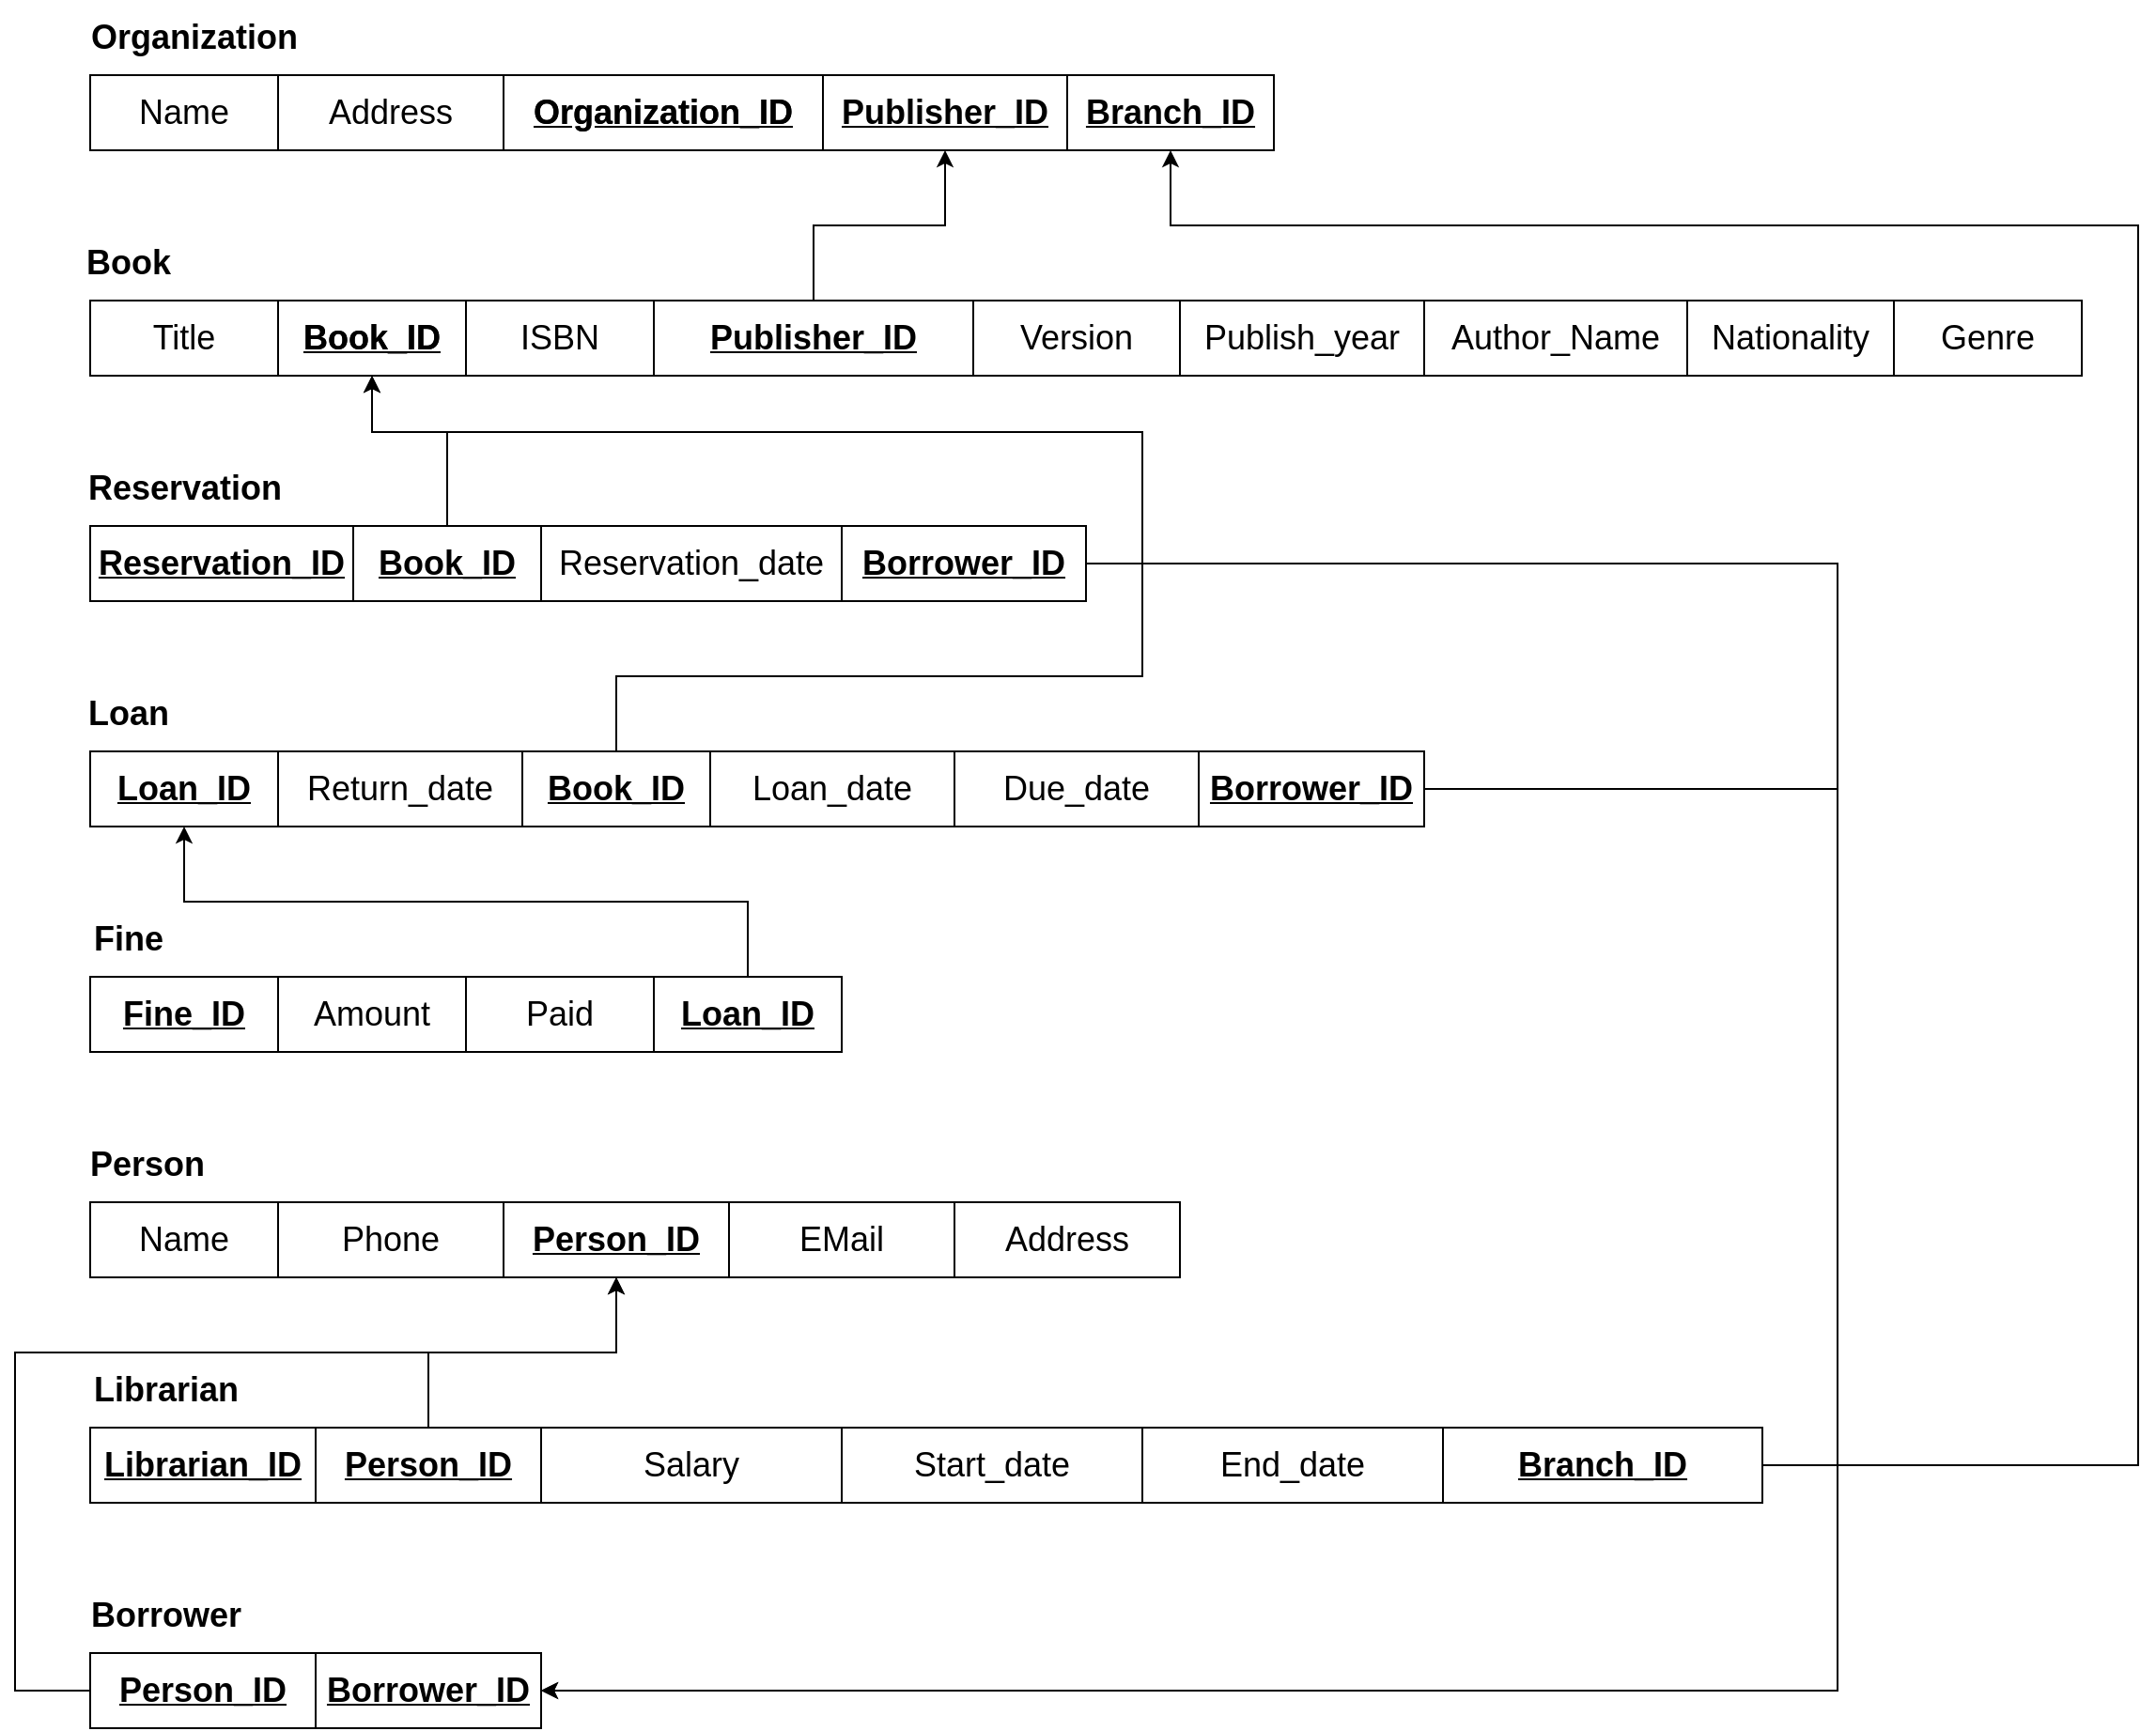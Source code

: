 <mxfile version="20.3.0" type="device"><diagram id="R2lEEEUBdFMjLlhIrx00" name="Page-1"><mxGraphModel dx="2302" dy="1225" grid="1" gridSize="10" guides="1" tooltips="1" connect="1" arrows="1" fold="1" page="1" pageScale="1" pageWidth="850" pageHeight="1100" math="0" shadow="0" extFonts="Permanent Marker^https://fonts.googleapis.com/css?family=Permanent+Marker"><root><mxCell id="0"/><mxCell id="1" parent="0"/><mxCell id="3N9pXRzrCpbUJ6rccx5e-1" value="Organization" style="text;strokeColor=none;fillColor=none;html=1;fontSize=18;fontStyle=1;verticalAlign=middle;align=center;" parent="1" vertex="1"><mxGeometry x="130" y="120" width="90" height="40" as="geometry"/></mxCell><mxCell id="3N9pXRzrCpbUJ6rccx5e-2" value="Book" style="text;strokeColor=none;fillColor=none;html=1;fontSize=18;fontStyle=1;verticalAlign=middle;align=center;" parent="1" vertex="1"><mxGeometry x="100" y="240" width="80" height="40" as="geometry"/></mxCell><mxCell id="3N9pXRzrCpbUJ6rccx5e-7" value="Person" style="text;strokeColor=none;fillColor=none;html=1;fontSize=18;fontStyle=1;verticalAlign=middle;align=center;" parent="1" vertex="1"><mxGeometry x="100" y="720" width="100" height="40" as="geometry"/></mxCell><mxCell id="3N9pXRzrCpbUJ6rccx5e-9" value="Reservation" style="text;strokeColor=none;fillColor=none;html=1;fontSize=18;fontStyle=1;verticalAlign=middle;align=center;" parent="1" vertex="1"><mxGeometry x="120" y="360" width="100" height="40" as="geometry"/></mxCell><mxCell id="3N9pXRzrCpbUJ6rccx5e-10" value="Loan" style="text;strokeColor=none;fillColor=none;html=1;fontSize=18;fontStyle=1;verticalAlign=middle;align=center;" parent="1" vertex="1"><mxGeometry x="90" y="480" width="100" height="40" as="geometry"/></mxCell><mxCell id="3N9pXRzrCpbUJ6rccx5e-11" value="Fine" style="text;strokeColor=none;fillColor=none;html=1;fontSize=18;fontStyle=1;verticalAlign=middle;align=center;" parent="1" vertex="1"><mxGeometry x="90" y="600" width="100" height="40" as="geometry"/></mxCell><mxCell id="3N9pXRzrCpbUJ6rccx5e-167" value="Name" style="whiteSpace=wrap;html=1;align=center;strokeColor=default;fontSize=18;fillColor=none;" parent="1" vertex="1"><mxGeometry x="120" y="160" width="100" height="40" as="geometry"/></mxCell><mxCell id="3N9pXRzrCpbUJ6rccx5e-168" value="Title" style="whiteSpace=wrap;html=1;align=center;strokeColor=default;fontSize=18;fillColor=none;" parent="1" vertex="1"><mxGeometry x="120" y="280" width="100" height="40" as="geometry"/></mxCell><mxCell id="3N9pXRzrCpbUJ6rccx5e-175" value="Reservation_ID" style="whiteSpace=wrap;html=1;align=center;strokeColor=default;fontSize=18;fillColor=none;fontStyle=5" parent="1" vertex="1"><mxGeometry x="120" y="400" width="140" height="40" as="geometry"/></mxCell><mxCell id="3N9pXRzrCpbUJ6rccx5e-176" value="Loan_ID" style="whiteSpace=wrap;html=1;align=center;strokeColor=default;fontSize=18;fillColor=none;fontStyle=5" parent="1" vertex="1"><mxGeometry x="120" y="520" width="100" height="40" as="geometry"/></mxCell><mxCell id="3N9pXRzrCpbUJ6rccx5e-177" value="Fine_ID" style="whiteSpace=wrap;html=1;align=center;strokeColor=default;fontSize=18;fillColor=none;fontStyle=5" parent="1" vertex="1"><mxGeometry x="120" y="640" width="100" height="40" as="geometry"/></mxCell><mxCell id="3N9pXRzrCpbUJ6rccx5e-178" value="Genre" style="whiteSpace=wrap;html=1;align=center;strokeColor=default;fontSize=18;fillColor=none;" parent="1" vertex="1"><mxGeometry x="1080" y="280" width="100" height="40" as="geometry"/></mxCell><mxCell id="3N9pXRzrCpbUJ6rccx5e-180" value="Phone" style="whiteSpace=wrap;html=1;align=center;strokeColor=default;fontSize=18;fillColor=none;" parent="1" vertex="1"><mxGeometry x="220" y="760" width="120" height="40" as="geometry"/></mxCell><mxCell id="3N9pXRzrCpbUJ6rccx5e-181" value="&lt;b&gt;Person_ID&lt;/b&gt;" style="whiteSpace=wrap;html=1;align=center;strokeColor=default;fontSize=18;fillColor=none;fontStyle=4" parent="1" vertex="1"><mxGeometry x="340" y="760" width="120" height="40" as="geometry"/></mxCell><mxCell id="3N9pXRzrCpbUJ6rccx5e-182" value="EMail" style="whiteSpace=wrap;html=1;align=center;strokeColor=default;fontSize=18;fillColor=none;" parent="1" vertex="1"><mxGeometry x="460" y="760" width="120" height="40" as="geometry"/></mxCell><mxCell id="3N9pXRzrCpbUJ6rccx5e-191" value="&lt;b&gt;Organization_ID&lt;/b&gt;" style="whiteSpace=wrap;html=1;align=center;strokeColor=default;fontSize=18;fillColor=none;" parent="1" vertex="1"><mxGeometry x="340" y="160" width="170" height="40" as="geometry"/></mxCell><mxCell id="3N9pXRzrCpbUJ6rccx5e-192" value="&lt;b&gt;&lt;u&gt;Branch_ID&lt;/u&gt;&lt;/b&gt;" style="whiteSpace=wrap;html=1;align=center;strokeColor=default;fontSize=18;fillColor=none;" parent="1" vertex="1"><mxGeometry x="640" y="160" width="110" height="40" as="geometry"/></mxCell><mxCell id="3N9pXRzrCpbUJ6rccx5e-193" value="&lt;b&gt;&lt;u&gt;Publisher_ID&lt;/u&gt;&lt;/b&gt;" style="whiteSpace=wrap;html=1;align=center;strokeColor=default;fontSize=18;fillColor=none;" parent="1" vertex="1"><mxGeometry x="510" y="160" width="130" height="40" as="geometry"/></mxCell><mxCell id="3N9pXRzrCpbUJ6rccx5e-194" value="Book_ID" style="whiteSpace=wrap;html=1;align=center;strokeColor=default;fontSize=18;fillColor=none;fontStyle=1" parent="1" vertex="1"><mxGeometry x="220" y="280" width="100" height="40" as="geometry"/></mxCell><mxCell id="3N9pXRzrCpbUJ6rccx5e-195" value="ISBN" style="whiteSpace=wrap;html=1;align=center;strokeColor=default;fontSize=18;fillColor=none;" parent="1" vertex="1"><mxGeometry x="320" y="280" width="100" height="40" as="geometry"/></mxCell><mxCell id="3N9pXRzrCpbUJ6rccx5e-208" value="&lt;b&gt;Organization_ID&lt;/b&gt;" style="whiteSpace=wrap;html=1;align=center;strokeColor=default;fontSize=18;fillColor=none;fontStyle=4" parent="1" vertex="1"><mxGeometry x="340" y="160" width="170" height="40" as="geometry"/></mxCell><mxCell id="3N9pXRzrCpbUJ6rccx5e-209" value="Book_ID" style="whiteSpace=wrap;html=1;align=center;strokeColor=default;fontSize=18;fillColor=none;fontStyle=5" parent="1" vertex="1"><mxGeometry x="220" y="280" width="100" height="40" as="geometry"/></mxCell><mxCell id="3N9pXRzrCpbUJ6rccx5e-213" style="edgeStyle=orthogonalEdgeStyle;rounded=0;orthogonalLoop=1;jettySize=auto;html=1;entryX=0.5;entryY=1;entryDx=0;entryDy=0;fontSize=18;" parent="1" source="3N9pXRzrCpbUJ6rccx5e-211" target="3N9pXRzrCpbUJ6rccx5e-209" edge="1"><mxGeometry relative="1" as="geometry"><Array as="points"><mxPoint x="310" y="350"/><mxPoint x="270" y="350"/></Array></mxGeometry></mxCell><mxCell id="3N9pXRzrCpbUJ6rccx5e-211" value="Book_ID" style="whiteSpace=wrap;html=1;align=center;strokeColor=default;fontSize=18;fillColor=none;fontStyle=5" parent="1" vertex="1"><mxGeometry x="260" y="400" width="100" height="40" as="geometry"/></mxCell><mxCell id="f5LOBr_60BJqMUYp0uQD-2" style="edgeStyle=orthogonalEdgeStyle;rounded=0;orthogonalLoop=1;jettySize=auto;html=1;entryX=0.5;entryY=1;entryDx=0;entryDy=0;" parent="1" source="3N9pXRzrCpbUJ6rccx5e-215" target="3N9pXRzrCpbUJ6rccx5e-193" edge="1"><mxGeometry relative="1" as="geometry"/></mxCell><mxCell id="3N9pXRzrCpbUJ6rccx5e-215" value="&lt;b&gt;Publisher_ID&lt;/b&gt;" style="whiteSpace=wrap;html=1;align=center;strokeColor=default;fontSize=18;fillColor=none;fontStyle=4" parent="1" vertex="1"><mxGeometry x="420" y="280" width="170" height="40" as="geometry"/></mxCell><mxCell id="3N9pXRzrCpbUJ6rccx5e-217" value="Version" style="whiteSpace=wrap;html=1;align=center;strokeColor=default;fontSize=18;fillColor=none;" parent="1" vertex="1"><mxGeometry x="590" y="280" width="110" height="40" as="geometry"/></mxCell><mxCell id="3N9pXRzrCpbUJ6rccx5e-218" value="Publish_year" style="whiteSpace=wrap;html=1;align=center;strokeColor=default;fontSize=18;fillColor=none;" parent="1" vertex="1"><mxGeometry x="700" y="280" width="130" height="40" as="geometry"/></mxCell><mxCell id="3N9pXRzrCpbUJ6rccx5e-227" value="Return_date" style="whiteSpace=wrap;html=1;align=center;strokeColor=default;fontSize=18;fillColor=none;" parent="1" vertex="1"><mxGeometry x="220" y="520" width="130" height="40" as="geometry"/></mxCell><mxCell id="3N9pXRzrCpbUJ6rccx5e-228" value="Amount" style="whiteSpace=wrap;html=1;align=center;strokeColor=default;fontSize=18;fillColor=none;" parent="1" vertex="1"><mxGeometry x="220" y="640" width="100" height="40" as="geometry"/></mxCell><mxCell id="3N9pXRzrCpbUJ6rccx5e-229" value="Paid" style="whiteSpace=wrap;html=1;align=center;strokeColor=default;fontSize=18;fillColor=none;" parent="1" vertex="1"><mxGeometry x="320" y="640" width="100" height="40" as="geometry"/></mxCell><mxCell id="3N9pXRzrCpbUJ6rccx5e-234" style="edgeStyle=orthogonalEdgeStyle;rounded=0;orthogonalLoop=1;jettySize=auto;html=1;entryX=0.5;entryY=1;entryDx=0;entryDy=0;fontSize=18;" parent="1" source="3N9pXRzrCpbUJ6rccx5e-230" target="3N9pXRzrCpbUJ6rccx5e-209" edge="1"><mxGeometry relative="1" as="geometry"><Array as="points"><mxPoint x="400" y="480"/><mxPoint x="680" y="480"/><mxPoint x="680" y="350"/><mxPoint x="270" y="350"/></Array></mxGeometry></mxCell><mxCell id="3N9pXRzrCpbUJ6rccx5e-230" value="Book_ID" style="whiteSpace=wrap;html=1;align=center;strokeColor=default;fontSize=18;fillColor=none;fontStyle=5" parent="1" vertex="1"><mxGeometry x="350" y="520" width="100" height="40" as="geometry"/></mxCell><mxCell id="3N9pXRzrCpbUJ6rccx5e-235" value="Loan_date" style="whiteSpace=wrap;html=1;align=center;strokeColor=default;fontSize=18;fillColor=none;" parent="1" vertex="1"><mxGeometry x="450" y="520" width="130" height="40" as="geometry"/></mxCell><mxCell id="3N9pXRzrCpbUJ6rccx5e-236" value="Due_date" style="whiteSpace=wrap;html=1;align=center;strokeColor=default;fontSize=18;fillColor=none;" parent="1" vertex="1"><mxGeometry x="580" y="520" width="130" height="40" as="geometry"/></mxCell><mxCell id="3N9pXRzrCpbUJ6rccx5e-238" style="edgeStyle=orthogonalEdgeStyle;rounded=0;orthogonalLoop=1;jettySize=auto;html=1;entryX=0.5;entryY=1;entryDx=0;entryDy=0;fontSize=18;" parent="1" source="3N9pXRzrCpbUJ6rccx5e-237" target="3N9pXRzrCpbUJ6rccx5e-176" edge="1"><mxGeometry relative="1" as="geometry"><Array as="points"><mxPoint x="470" y="600"/><mxPoint x="170" y="600"/></Array></mxGeometry></mxCell><mxCell id="3N9pXRzrCpbUJ6rccx5e-237" value="Loan_ID" style="whiteSpace=wrap;html=1;align=center;strokeColor=default;fontSize=18;fillColor=none;fontStyle=5" parent="1" vertex="1"><mxGeometry x="420" y="640" width="100" height="40" as="geometry"/></mxCell><mxCell id="3N9pXRzrCpbUJ6rccx5e-246" value="Librarian" style="text;strokeColor=none;fillColor=none;html=1;fontSize=18;fontStyle=1;verticalAlign=middle;align=center;" parent="1" vertex="1"><mxGeometry x="110" y="840" width="100" height="40" as="geometry"/></mxCell><mxCell id="3N9pXRzrCpbUJ6rccx5e-251" value="Borrower" style="text;strokeColor=none;fillColor=none;html=1;fontSize=18;fontStyle=1;verticalAlign=middle;align=center;" parent="1" vertex="1"><mxGeometry x="110" y="960" width="100" height="40" as="geometry"/></mxCell><mxCell id="3N9pXRzrCpbUJ6rccx5e-256" value="Librarian_ID" style="whiteSpace=wrap;html=1;align=center;strokeColor=default;fontSize=18;fillColor=none;fontStyle=5" parent="1" vertex="1"><mxGeometry x="120" y="880" width="120" height="40" as="geometry"/></mxCell><mxCell id="3N9pXRzrCpbUJ6rccx5e-257" value="Borrower_ID" style="whiteSpace=wrap;html=1;align=center;strokeColor=default;fontSize=18;fillColor=none;fontStyle=5" parent="1" vertex="1"><mxGeometry x="240" y="1000" width="120" height="40" as="geometry"/></mxCell><mxCell id="3N9pXRzrCpbUJ6rccx5e-260" style="edgeStyle=orthogonalEdgeStyle;rounded=0;orthogonalLoop=1;jettySize=auto;html=1;entryX=0.5;entryY=1;entryDx=0;entryDy=0;fontSize=18;" parent="1" source="3N9pXRzrCpbUJ6rccx5e-258" target="3N9pXRzrCpbUJ6rccx5e-181" edge="1"><mxGeometry relative="1" as="geometry"><Array as="points"><mxPoint x="300" y="840"/><mxPoint x="400" y="840"/></Array></mxGeometry></mxCell><mxCell id="3N9pXRzrCpbUJ6rccx5e-258" value="&lt;b&gt;Person_ID&lt;/b&gt;" style="whiteSpace=wrap;html=1;align=center;strokeColor=default;fontSize=18;fillColor=none;fontStyle=4" parent="1" vertex="1"><mxGeometry x="240" y="880" width="120" height="40" as="geometry"/></mxCell><mxCell id="3N9pXRzrCpbUJ6rccx5e-261" style="edgeStyle=orthogonalEdgeStyle;rounded=0;orthogonalLoop=1;jettySize=auto;html=1;exitX=0;exitY=0.5;exitDx=0;exitDy=0;entryX=0.5;entryY=1;entryDx=0;entryDy=0;fontSize=18;" parent="1" source="3N9pXRzrCpbUJ6rccx5e-259" target="3N9pXRzrCpbUJ6rccx5e-181" edge="1"><mxGeometry relative="1" as="geometry"><Array as="points"><mxPoint x="80" y="1020"/><mxPoint x="80" y="840"/><mxPoint x="400" y="840"/></Array></mxGeometry></mxCell><mxCell id="3N9pXRzrCpbUJ6rccx5e-259" value="&lt;b&gt;Person_ID&lt;/b&gt;" style="whiteSpace=wrap;html=1;align=center;strokeColor=default;fontSize=18;fillColor=none;fontStyle=4" parent="1" vertex="1"><mxGeometry x="120" y="1000" width="120" height="40" as="geometry"/></mxCell><mxCell id="RQYjbWUZs4EqaYWE_ufV-1" style="edgeStyle=orthogonalEdgeStyle;rounded=0;orthogonalLoop=1;jettySize=auto;html=1;entryX=1;entryY=0.5;entryDx=0;entryDy=0;" edge="1" parent="1" source="3N9pXRzrCpbUJ6rccx5e-273" target="3N9pXRzrCpbUJ6rccx5e-257"><mxGeometry relative="1" as="geometry"><Array as="points"><mxPoint x="1050" y="420"/><mxPoint x="1050" y="1020"/></Array></mxGeometry></mxCell><mxCell id="3N9pXRzrCpbUJ6rccx5e-273" value="Borrower_ID" style="whiteSpace=wrap;html=1;align=center;strokeColor=default;fontSize=18;fillColor=none;fontStyle=5" parent="1" vertex="1"><mxGeometry x="520" y="400" width="130" height="40" as="geometry"/></mxCell><mxCell id="3N9pXRzrCpbUJ6rccx5e-274" value="Reservation_date" style="whiteSpace=wrap;html=1;align=center;strokeColor=default;fontSize=18;fillColor=none;" parent="1" vertex="1"><mxGeometry x="360" y="400" width="160" height="40" as="geometry"/></mxCell><mxCell id="f5LOBr_60BJqMUYp0uQD-1" style="edgeStyle=orthogonalEdgeStyle;rounded=0;orthogonalLoop=1;jettySize=auto;html=1;entryX=0.5;entryY=1;entryDx=0;entryDy=0;" parent="1" source="3N9pXRzrCpbUJ6rccx5e-278" target="3N9pXRzrCpbUJ6rccx5e-192" edge="1"><mxGeometry relative="1" as="geometry"><Array as="points"><mxPoint x="1210" y="900"/><mxPoint x="1210" y="240"/><mxPoint x="695" y="240"/></Array></mxGeometry></mxCell><mxCell id="3N9pXRzrCpbUJ6rccx5e-278" value="&lt;b&gt;Branch_ID&lt;/b&gt;" style="whiteSpace=wrap;html=1;align=center;strokeColor=default;fontSize=18;fillColor=none;fontStyle=4" parent="1" vertex="1"><mxGeometry x="840" y="880" width="170" height="40" as="geometry"/></mxCell><mxCell id="w69w0hlKESF7Hr4Dqop_-1" value="Address" style="whiteSpace=wrap;html=1;align=center;strokeColor=default;fontSize=18;fillColor=none;" parent="1" vertex="1"><mxGeometry x="580" y="760" width="120" height="40" as="geometry"/></mxCell><mxCell id="w69w0hlKESF7Hr4Dqop_-2" value="Address" style="whiteSpace=wrap;html=1;align=center;strokeColor=default;fontSize=18;fillColor=none;" parent="1" vertex="1"><mxGeometry x="220" y="160" width="120" height="40" as="geometry"/></mxCell><mxCell id="w69w0hlKESF7Hr4Dqop_-3" value="Name" style="whiteSpace=wrap;html=1;align=center;strokeColor=default;fontSize=18;fillColor=none;" parent="1" vertex="1"><mxGeometry x="120" y="760" width="100" height="40" as="geometry"/></mxCell><mxCell id="w69w0hlKESF7Hr4Dqop_-4" value="Author_Name" style="whiteSpace=wrap;html=1;align=center;strokeColor=default;fontSize=18;fillColor=none;" parent="1" vertex="1"><mxGeometry x="830" y="280" width="140" height="40" as="geometry"/></mxCell><mxCell id="j8ItXBWwKzQ6Chcg5zu0-1" value="Nationality" style="whiteSpace=wrap;html=1;align=center;strokeColor=default;fontSize=18;fillColor=none;" parent="1" vertex="1"><mxGeometry x="970" y="280" width="110" height="40" as="geometry"/></mxCell><mxCell id="FTaR59GZhSVjF85oFCJG-1" value="Salary" style="whiteSpace=wrap;html=1;align=center;strokeColor=default;fontSize=18;fillColor=none;" parent="1" vertex="1"><mxGeometry x="360" y="880" width="160" height="40" as="geometry"/></mxCell><mxCell id="FTaR59GZhSVjF85oFCJG-2" value="End_date" style="whiteSpace=wrap;html=1;align=center;strokeColor=default;fontSize=18;fillColor=none;" parent="1" vertex="1"><mxGeometry x="680" y="880" width="160" height="40" as="geometry"/></mxCell><mxCell id="FTaR59GZhSVjF85oFCJG-3" value="Start_date" style="whiteSpace=wrap;html=1;align=center;strokeColor=default;fontSize=18;fillColor=none;" parent="1" vertex="1"><mxGeometry x="520" y="880" width="160" height="40" as="geometry"/></mxCell><mxCell id="PJxJkArezEgm0hDBQRgF-4" style="edgeStyle=orthogonalEdgeStyle;rounded=0;orthogonalLoop=1;jettySize=auto;html=1;entryX=1;entryY=0.5;entryDx=0;entryDy=0;" parent="1" source="PJxJkArezEgm0hDBQRgF-1" target="3N9pXRzrCpbUJ6rccx5e-257" edge="1"><mxGeometry relative="1" as="geometry"><Array as="points"><mxPoint x="1050" y="540"/><mxPoint x="1050" y="1020"/></Array></mxGeometry></mxCell><mxCell id="PJxJkArezEgm0hDBQRgF-1" value="Borrower_ID" style="whiteSpace=wrap;html=1;align=center;strokeColor=default;fontSize=18;fillColor=none;fontStyle=5" parent="1" vertex="1"><mxGeometry x="710" y="520" width="120" height="40" as="geometry"/></mxCell></root></mxGraphModel></diagram></mxfile>